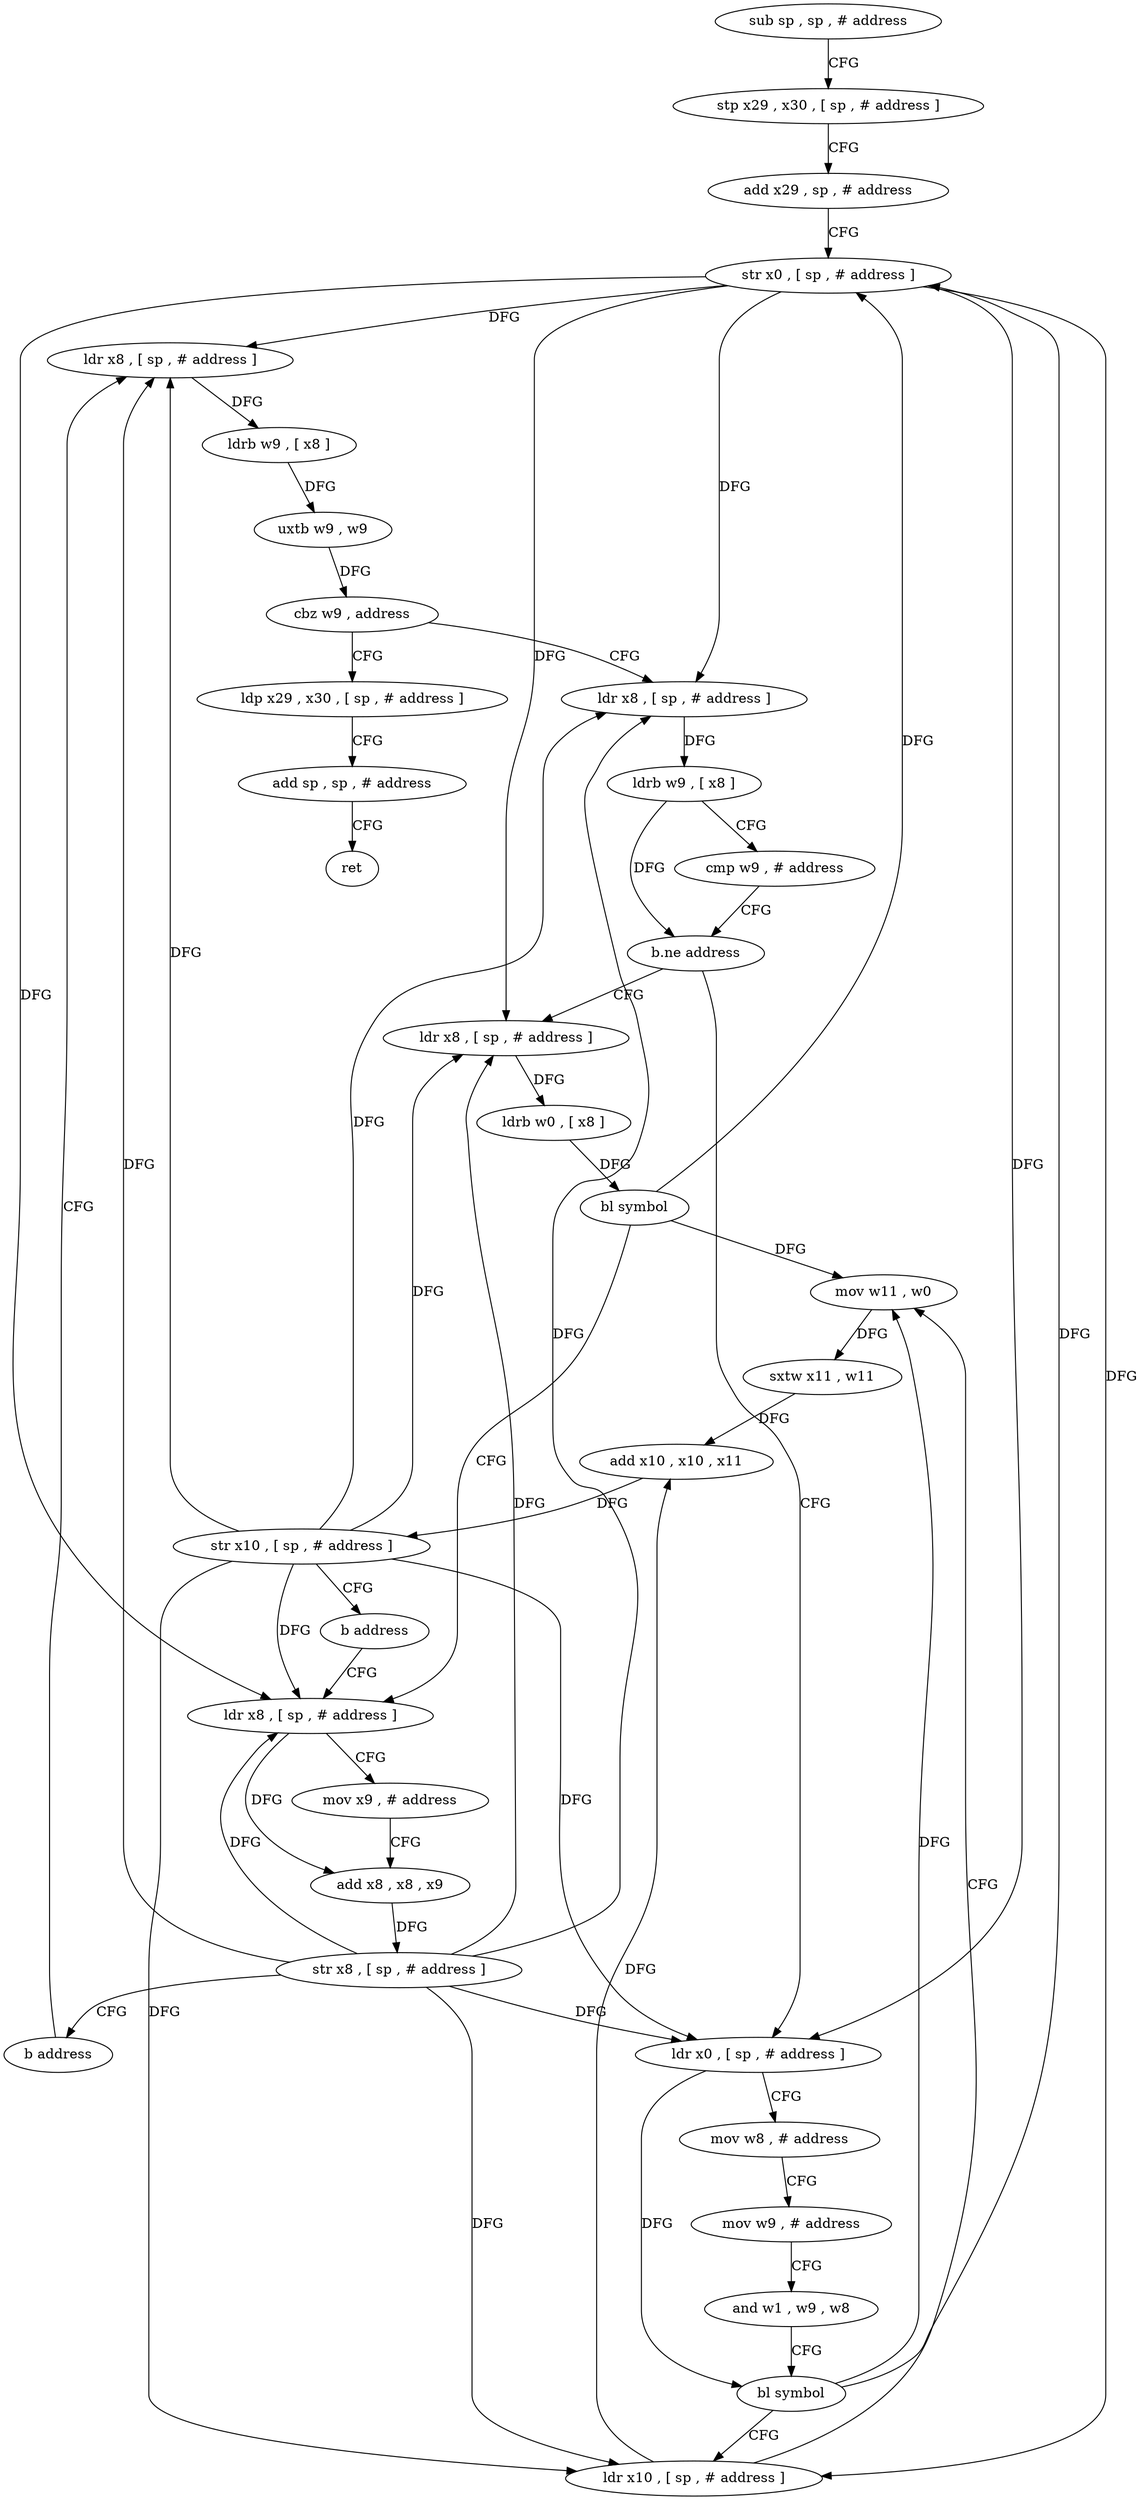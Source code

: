 digraph "func" {
"4203672" [label = "sub sp , sp , # address" ]
"4203676" [label = "stp x29 , x30 , [ sp , # address ]" ]
"4203680" [label = "add x29 , sp , # address" ]
"4203684" [label = "str x0 , [ sp , # address ]" ]
"4203688" [label = "ldr x8 , [ sp , # address ]" ]
"4203796" [label = "ldp x29 , x30 , [ sp , # address ]" ]
"4203800" [label = "add sp , sp , # address" ]
"4203804" [label = "ret" ]
"4203704" [label = "ldr x8 , [ sp , # address ]" ]
"4203708" [label = "ldrb w9 , [ x8 ]" ]
"4203712" [label = "cmp w9 , # address" ]
"4203716" [label = "b.ne address" ]
"4203764" [label = "ldr x8 , [ sp , # address ]" ]
"4203720" [label = "ldr x0 , [ sp , # address ]" ]
"4203768" [label = "ldrb w0 , [ x8 ]" ]
"4203772" [label = "bl symbol" ]
"4203776" [label = "ldr x8 , [ sp , # address ]" ]
"4203724" [label = "mov w8 , # address" ]
"4203728" [label = "mov w9 , # address" ]
"4203732" [label = "and w1 , w9 , w8" ]
"4203736" [label = "bl symbol" ]
"4203740" [label = "ldr x10 , [ sp , # address ]" ]
"4203744" [label = "mov w11 , w0" ]
"4203748" [label = "sxtw x11 , w11" ]
"4203752" [label = "add x10 , x10 , x11" ]
"4203756" [label = "str x10 , [ sp , # address ]" ]
"4203760" [label = "b address" ]
"4203692" [label = "ldrb w9 , [ x8 ]" ]
"4203696" [label = "uxtb w9 , w9" ]
"4203700" [label = "cbz w9 , address" ]
"4203780" [label = "mov x9 , # address" ]
"4203784" [label = "add x8 , x8 , x9" ]
"4203788" [label = "str x8 , [ sp , # address ]" ]
"4203792" [label = "b address" ]
"4203672" -> "4203676" [ label = "CFG" ]
"4203676" -> "4203680" [ label = "CFG" ]
"4203680" -> "4203684" [ label = "CFG" ]
"4203684" -> "4203688" [ label = "DFG" ]
"4203684" -> "4203704" [ label = "DFG" ]
"4203684" -> "4203764" [ label = "DFG" ]
"4203684" -> "4203720" [ label = "DFG" ]
"4203684" -> "4203740" [ label = "DFG" ]
"4203684" -> "4203776" [ label = "DFG" ]
"4203688" -> "4203692" [ label = "DFG" ]
"4203796" -> "4203800" [ label = "CFG" ]
"4203800" -> "4203804" [ label = "CFG" ]
"4203704" -> "4203708" [ label = "DFG" ]
"4203708" -> "4203712" [ label = "CFG" ]
"4203708" -> "4203716" [ label = "DFG" ]
"4203712" -> "4203716" [ label = "CFG" ]
"4203716" -> "4203764" [ label = "CFG" ]
"4203716" -> "4203720" [ label = "CFG" ]
"4203764" -> "4203768" [ label = "DFG" ]
"4203720" -> "4203724" [ label = "CFG" ]
"4203720" -> "4203736" [ label = "DFG" ]
"4203768" -> "4203772" [ label = "DFG" ]
"4203772" -> "4203776" [ label = "CFG" ]
"4203772" -> "4203684" [ label = "DFG" ]
"4203772" -> "4203744" [ label = "DFG" ]
"4203776" -> "4203780" [ label = "CFG" ]
"4203776" -> "4203784" [ label = "DFG" ]
"4203724" -> "4203728" [ label = "CFG" ]
"4203728" -> "4203732" [ label = "CFG" ]
"4203732" -> "4203736" [ label = "CFG" ]
"4203736" -> "4203740" [ label = "CFG" ]
"4203736" -> "4203684" [ label = "DFG" ]
"4203736" -> "4203744" [ label = "DFG" ]
"4203740" -> "4203744" [ label = "CFG" ]
"4203740" -> "4203752" [ label = "DFG" ]
"4203744" -> "4203748" [ label = "DFG" ]
"4203748" -> "4203752" [ label = "DFG" ]
"4203752" -> "4203756" [ label = "DFG" ]
"4203756" -> "4203760" [ label = "CFG" ]
"4203756" -> "4203688" [ label = "DFG" ]
"4203756" -> "4203704" [ label = "DFG" ]
"4203756" -> "4203764" [ label = "DFG" ]
"4203756" -> "4203720" [ label = "DFG" ]
"4203756" -> "4203740" [ label = "DFG" ]
"4203756" -> "4203776" [ label = "DFG" ]
"4203760" -> "4203776" [ label = "CFG" ]
"4203692" -> "4203696" [ label = "DFG" ]
"4203696" -> "4203700" [ label = "DFG" ]
"4203700" -> "4203796" [ label = "CFG" ]
"4203700" -> "4203704" [ label = "CFG" ]
"4203780" -> "4203784" [ label = "CFG" ]
"4203784" -> "4203788" [ label = "DFG" ]
"4203788" -> "4203792" [ label = "CFG" ]
"4203788" -> "4203688" [ label = "DFG" ]
"4203788" -> "4203704" [ label = "DFG" ]
"4203788" -> "4203764" [ label = "DFG" ]
"4203788" -> "4203720" [ label = "DFG" ]
"4203788" -> "4203740" [ label = "DFG" ]
"4203788" -> "4203776" [ label = "DFG" ]
"4203792" -> "4203688" [ label = "CFG" ]
}
